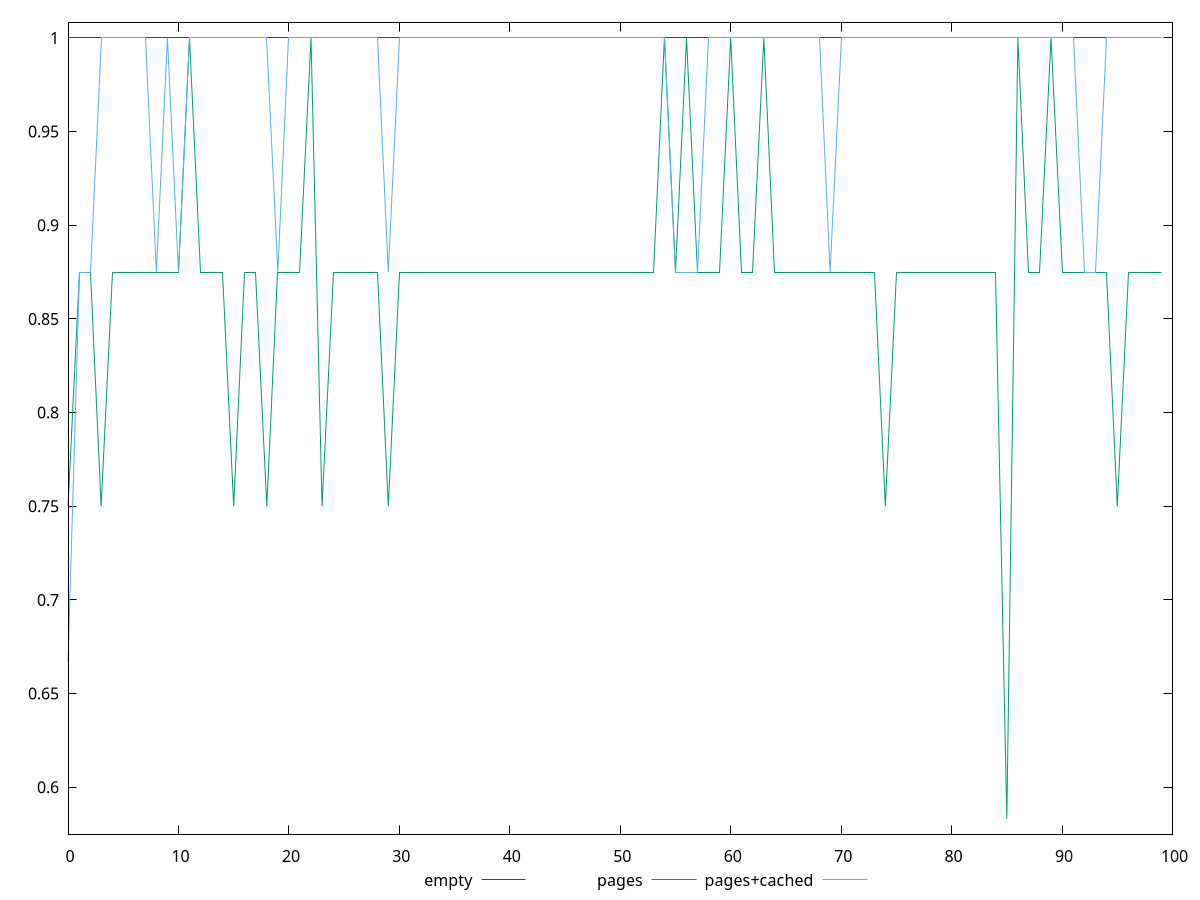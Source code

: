 $_empty <<EOF
1
1
1
1
1
1
1
1
1
1
1
1
1
1
1
1
1
1
1
1
1
1
1
1
1
1
1
1
1
1
1
1
1
1
1
1
1
1
1
1
1
1
1
1
1
1
1
1
1
1
1
1
1
1
1
1
1
1
1
1
1
1
1
1
1
1
1
1
1
1
1
1
1
1
1
1
1
1
1
1
1
1
1
1
1
1
1
1
1
1
1
1
1
1
1
1
1
1
1
1
EOF
$_pages <<EOF
0.75
0.875
0.875
0.75
0.875
0.875
0.875
0.875
0.875
0.875
0.875
1
0.875
0.875
0.875
0.75
0.875
0.875
0.75
0.875
0.875
0.875
1
0.75
0.875
0.875
0.875
0.875
0.875
0.75
0.875
0.875
0.875
0.875
0.875
0.875
0.875
0.875
0.875
0.875
0.875
0.875
0.875
0.875
0.875
0.875
0.875
0.875
0.875
0.875
0.875
0.875
0.875
0.875
1
0.875
1
0.875
0.875
0.875
1
0.875
0.875
1
0.875
0.875
0.875
0.875
0.875
0.875
0.875
0.875
0.875
0.875
0.75
0.875
0.875
0.875
0.875
0.875
0.875
0.875
0.875
0.875
0.875
0.5833333333333334
1
0.875
0.875
1
0.875
0.875
0.875
0.875
0.875
0.75
0.875
0.875
0.875
0.875
EOF
$_pagesCached <<EOF
0.6666666666666666
0.875
0.875
1
1
1
1
1
0.875
1
0.875
1
1
1
1
1
1
1
1
0.875
1
1
1
1
1
1
1
1
1
0.875
1
1
1
1
1
1
1
1
1
1
1
1
1
1
1
1
1
1
1
1
1
1
1
1
1
0.875
0.875
0.875
1
1
1
1
1
1
1
1
1
1
1
0.875
1
1
1
1
1
1
1
1
1
1
1
1
1
1
1
1
1
1
1
1
1
1
0.875
0.875
1
1
1
1
1
1
EOF
set key outside below
set terminal pngcairo
set output "report_00004_2020-11-02T20-21-41.718Z/unused-css-rules/unused-css-rules_empty_pages_pages+cached.png"
set yrange [0.5750000000000001:1.0083333333333333]
plot $_empty title "empty" with line ,$_pages title "pages" with line ,$_pagesCached title "pages+cached" with line ,